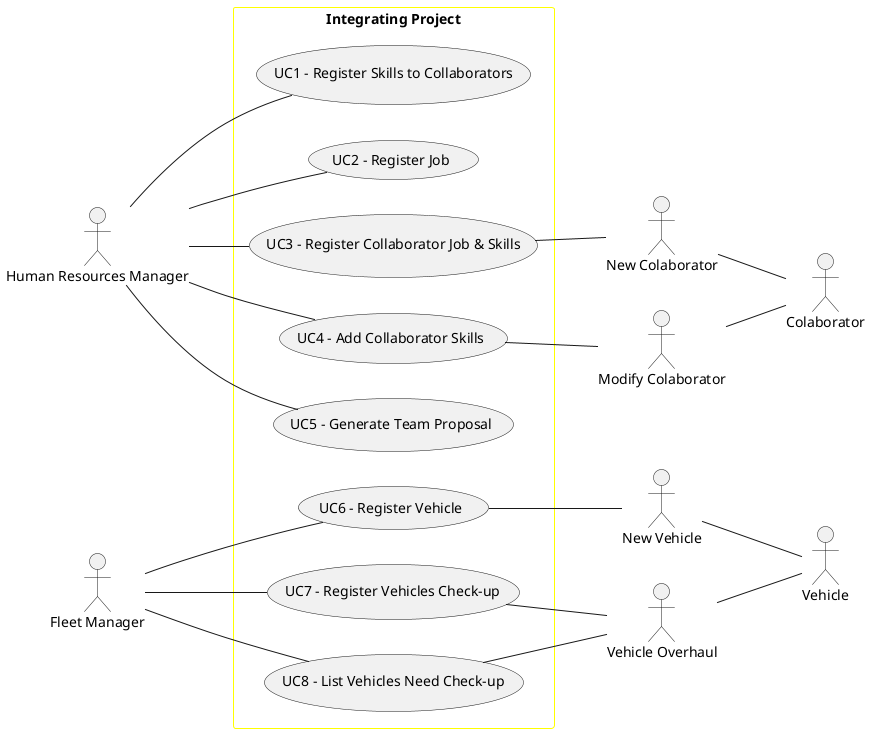 @startuml
'skinparam monochrome true
skinparam packageStyle rectangle
'skinparam shadowing false

skinparam rectangle{
    BorderColor yellow
}

'title Use Case Diagram Example
actor "Human Resources Manager" as HRM
actor  "Fleet Manager" as FM
left to right direction

rectangle "Integrating Project" as actors {
        usecase "UC1 - Register Skills to Collaborators" as UC1
        HRM -- UC1
        usecase "UC2 - Register Job" as UC2
        HRM -- UC2
        usecase "UC3 - Register Collaborator Job & Skills" as UC3
        HRM -- UC3
        usecase "UC4 - Add Collaborator Skills" as UC4
        HRM -- UC4
        usecase "UC5 - Generate Team Proposal" as UC5
        HRM -- UC5
        usecase "UC6 - Register Vehicle" as UC6
        FM -- UC6
        usecase "UC7 - Register Vehicles Check-up" as UC7
        FM -- UC7
        usecase "UC8 - List Vehicles Need Check-up" as UC8
        FM -- UC8
}

left to right direction
actor "New Colaborator" as New_Colaborator
UC3 -- New_Colaborator
actor "Modify Colaborator" as Modify_Colaborator
UC4 -- Modify_Colaborator
actor Colaborator
New_Colaborator -- Colaborator
Modify_Colaborator -- Colaborator
actor "New Vehicle" as New_Vehicle
UC6 -- New_Vehicle
actor "Vehicle Overhaul" as Vehicle_Overhaul
UC7 -- Vehicle_Overhaul
UC8 -- Vehicle_Overhaul
actor Vehicle
New_Vehicle -- Vehicle
Vehicle_Overhaul -- Vehicle

@enduml